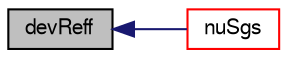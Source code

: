 digraph "devReff"
{
  bgcolor="transparent";
  edge [fontname="FreeSans",fontsize="10",labelfontname="FreeSans",labelfontsize="10"];
  node [fontname="FreeSans",fontsize="10",shape=record];
  rankdir="LR";
  Node3576 [label="devReff",height=0.2,width=0.4,color="black", fillcolor="grey75", style="filled", fontcolor="black"];
  Node3576 -> Node3577 [dir="back",color="midnightblue",fontsize="10",style="solid",fontname="FreeSans"];
  Node3577 [label="nuSgs",height=0.2,width=0.4,color="red",URL="$a30866.html#abde47ef2bb39f49cb72a765c4fd8cc3c",tooltip="Return SGS viscosity. "];
}

